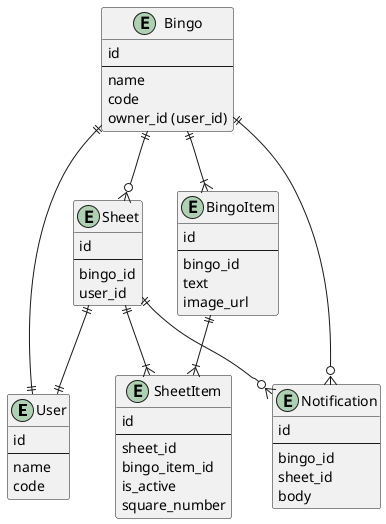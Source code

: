 @startuml

entity User {
    id
    ---
    name
    code
}

entity Bingo {
    id
    ---
    name
    code
    owner_id (user_id)
}

entity Sheet {
    id
    ---
    bingo_id
    user_id
}

entity BingoItem {
    id
    ---
    bingo_id
    text
    image_url
}

entity SheetItem {
    id
    ---
    sheet_id
    bingo_item_id
    is_active
    square_number
}

entity Notification {
    id
    ---
    bingo_id
    sheet_id
    body
}

Bingo ||--o{ Sheet
Sheet ||--|| User
Bingo ||--|| User
Bingo ||--|{ BingoItem
Sheet ||--|{ SheetItem
BingoItem ||--|{ SheetItem
Bingo ||--o{ Notification
Sheet ||--o{ Notification

@enduml